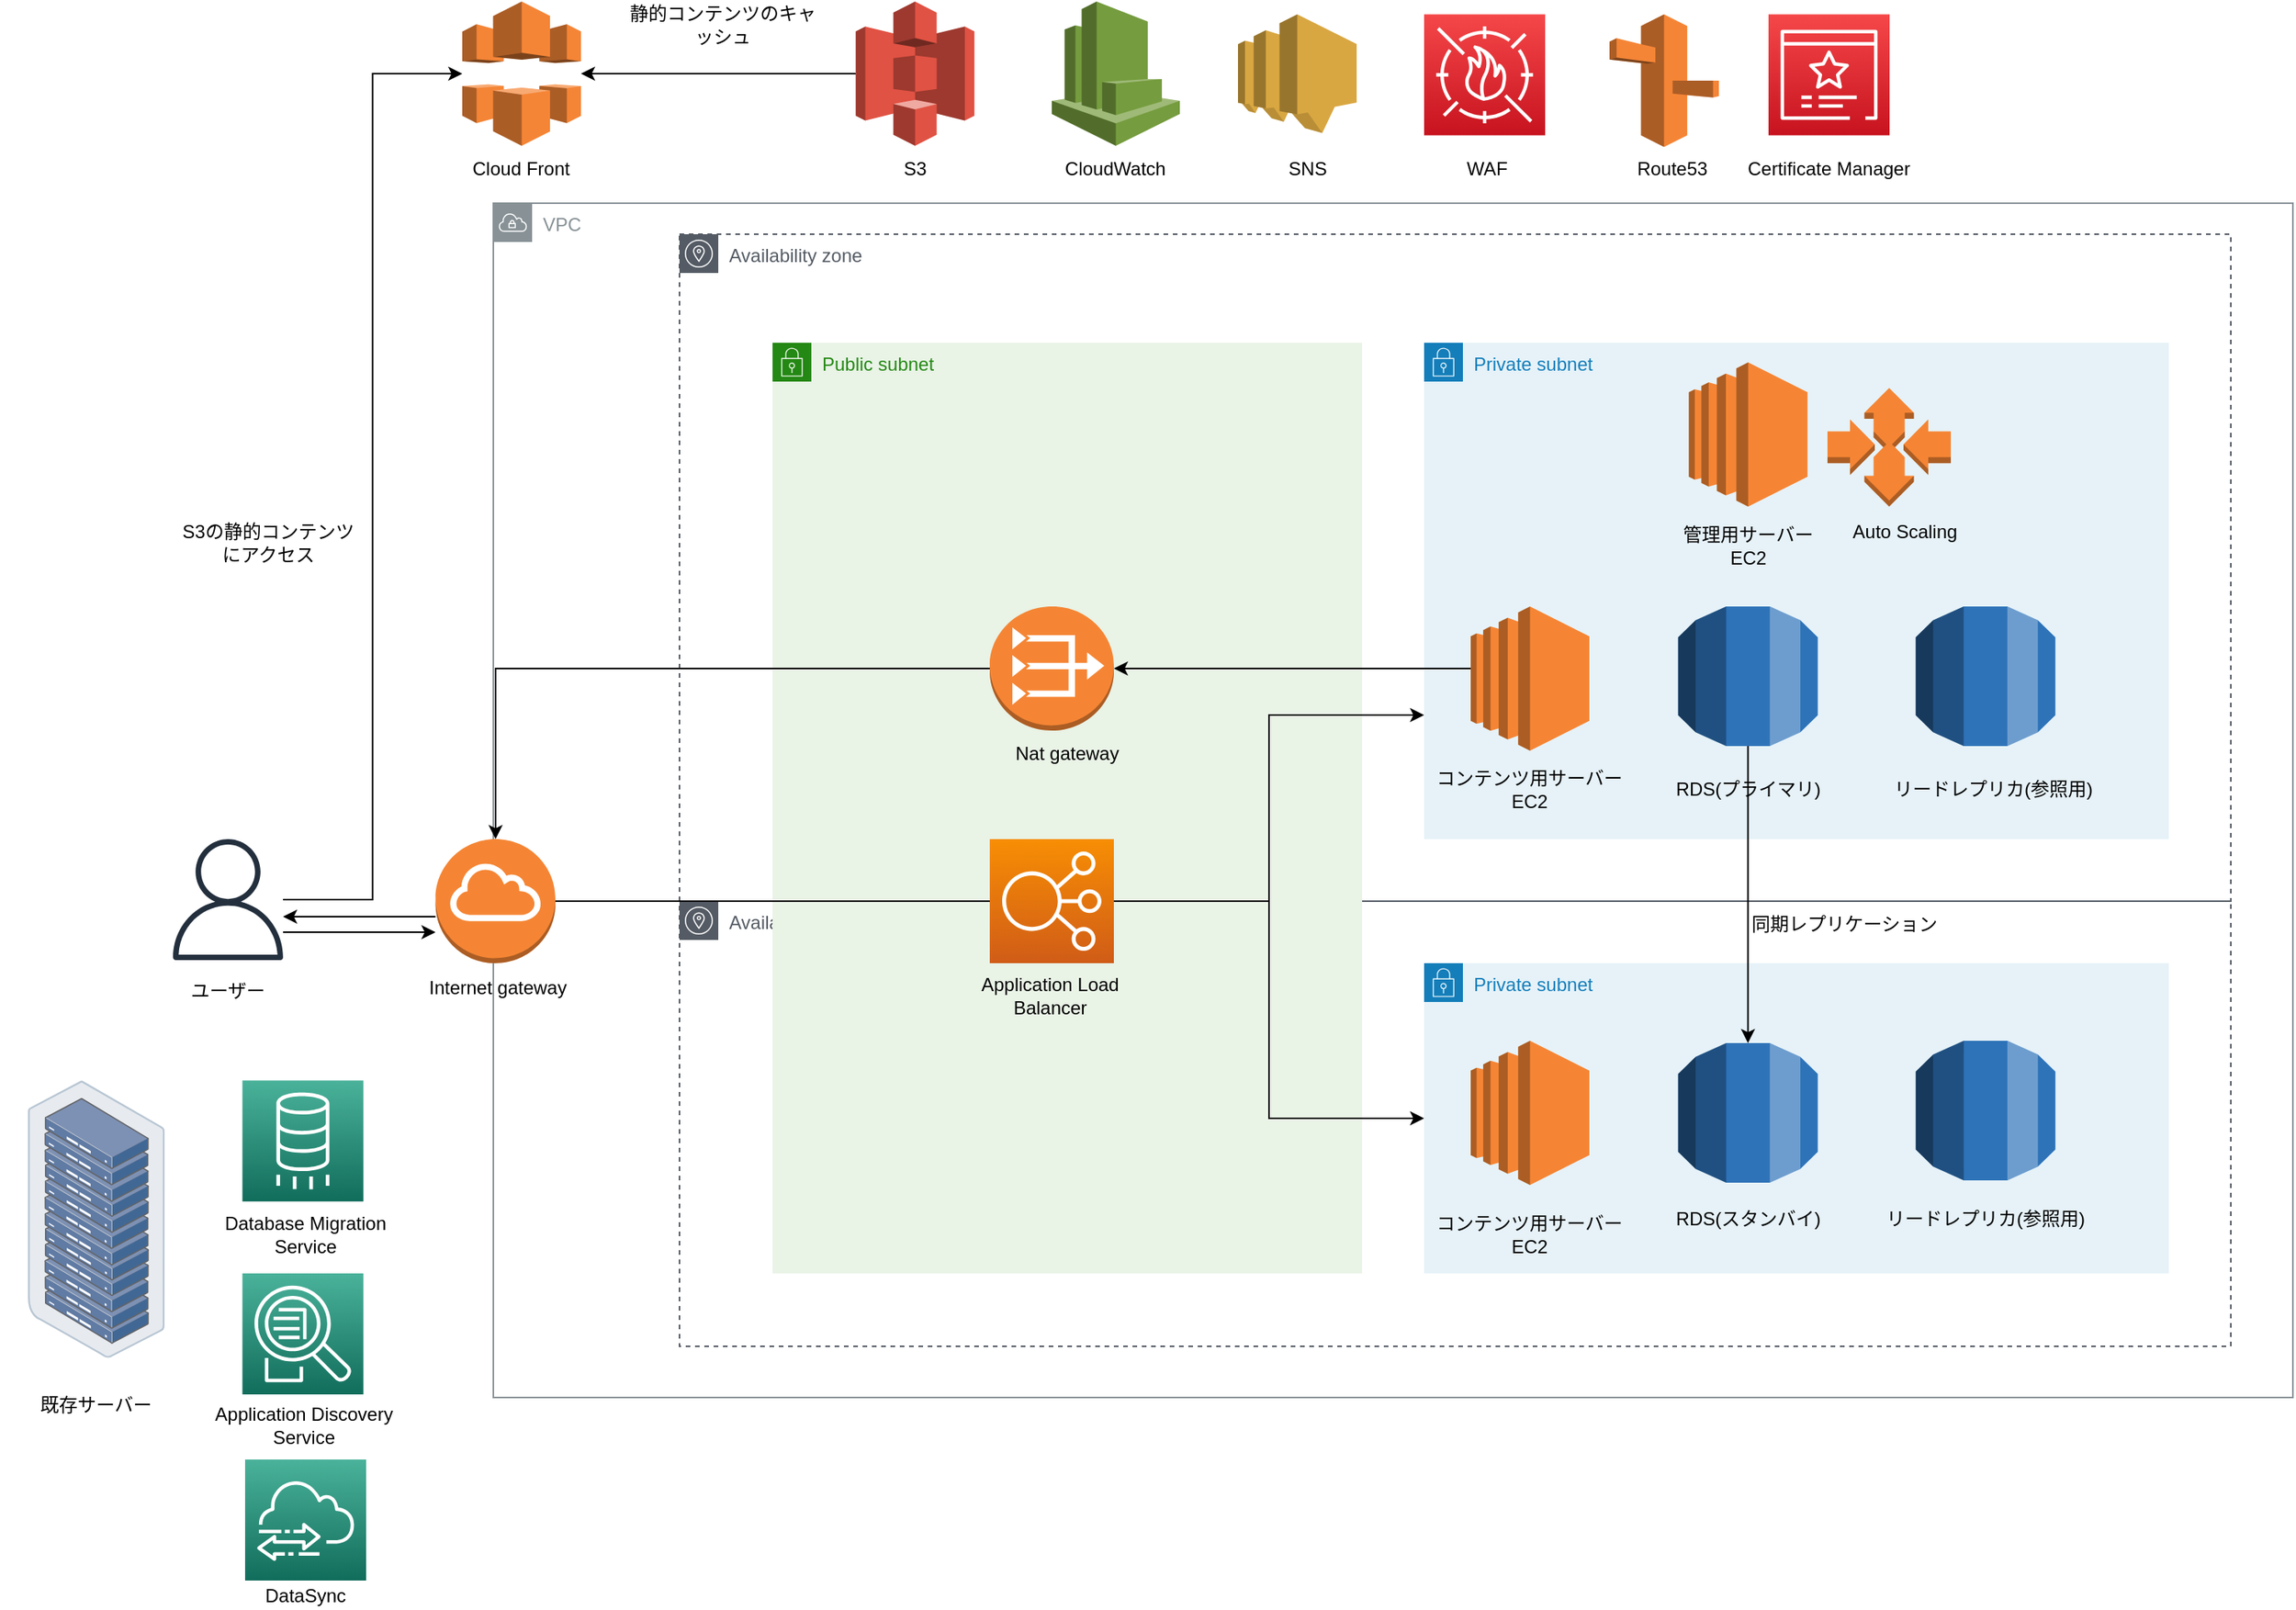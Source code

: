 <mxfile version="15.9.1" type="github"><diagram id="Ht1M8jgEwFfnCIfOTk4-" name="Page-1"><mxGraphModel dx="1584" dy="1747" grid="1" gridSize="10" guides="1" tooltips="1" connect="1" arrows="1" fold="1" page="1" pageScale="1" pageWidth="1169" pageHeight="827" math="0" shadow="0"><root><mxCell id="0"/><mxCell id="1" parent="0"/><mxCell id="udk5n26C1pjDY-JprWzj-97" value="VPC" style="sketch=0;outlineConnect=0;gradientColor=none;html=1;whiteSpace=wrap;fontSize=12;fontStyle=0;shape=mxgraph.aws4.group;grIcon=mxgraph.aws4.group_vpc;strokeColor=#879196;fillColor=none;verticalAlign=top;align=left;spacingLeft=30;fontColor=#879196;dashed=0;" vertex="1" parent="1"><mxGeometry x="360" y="-90" width="1160" height="770" as="geometry"/></mxCell><mxCell id="udk5n26C1pjDY-JprWzj-50" value="Availability zone" style="sketch=0;outlineConnect=0;gradientColor=none;html=1;whiteSpace=wrap;fontSize=12;fontStyle=0;shape=mxgraph.aws4.group;grIcon=mxgraph.aws4.group_availability_zone;strokeColor=#545B64;fillColor=none;verticalAlign=top;align=left;spacingLeft=30;fontColor=#545B64;dashed=1;" vertex="1" parent="1"><mxGeometry x="480" y="-70" width="1000" height="430" as="geometry"/></mxCell><mxCell id="udk5n26C1pjDY-JprWzj-51" value="Availability zone" style="sketch=0;outlineConnect=0;gradientColor=none;html=1;whiteSpace=wrap;fontSize=12;fontStyle=0;shape=mxgraph.aws4.group;grIcon=mxgraph.aws4.group_availability_zone;strokeColor=#545B64;fillColor=none;verticalAlign=top;align=left;spacingLeft=30;fontColor=#545B64;dashed=1;" vertex="1" parent="1"><mxGeometry x="480" y="360" width="1000" height="287" as="geometry"/></mxCell><mxCell id="udk5n26C1pjDY-JprWzj-5" value="Public subnet" style="points=[[0,0],[0.25,0],[0.5,0],[0.75,0],[1,0],[1,0.25],[1,0.5],[1,0.75],[1,1],[0.75,1],[0.5,1],[0.25,1],[0,1],[0,0.75],[0,0.5],[0,0.25]];outlineConnect=0;gradientColor=none;html=1;whiteSpace=wrap;fontSize=12;fontStyle=0;shape=mxgraph.aws4.group;grIcon=mxgraph.aws4.group_security_group;grStroke=0;strokeColor=#248814;fillColor=#E9F3E6;verticalAlign=top;align=left;spacingLeft=30;fontColor=#248814;dashed=0;" vertex="1" parent="1"><mxGeometry x="540" width="380" height="600" as="geometry"/></mxCell><mxCell id="udk5n26C1pjDY-JprWzj-1" value="Internet gateway" style="rounded=0;whiteSpace=wrap;html=1;strokeColor=none;fillColor=none;" vertex="1" parent="1"><mxGeometry x="300" y="408" width="125.5" height="16" as="geometry"/></mxCell><mxCell id="udk5n26C1pjDY-JprWzj-86" style="edgeStyle=orthogonalEdgeStyle;rounded=0;orthogonalLoop=1;jettySize=auto;html=1;" edge="1" parent="1" source="ygpWJmOn4cqh4si9Hx68-1" target="ygpWJmOn4cqh4si9Hx68-3"><mxGeometry relative="1" as="geometry"><Array as="points"><mxPoint x="300" y="380"/><mxPoint x="300" y="380"/></Array></mxGeometry></mxCell><mxCell id="udk5n26C1pjDY-JprWzj-101" style="edgeStyle=orthogonalEdgeStyle;rounded=0;orthogonalLoop=1;jettySize=auto;html=1;entryX=0;entryY=0.5;entryDx=0;entryDy=0;entryPerimeter=0;" edge="1" parent="1" source="ygpWJmOn4cqh4si9Hx68-1" target="udk5n26C1pjDY-JprWzj-72"><mxGeometry relative="1" as="geometry"/></mxCell><mxCell id="ygpWJmOn4cqh4si9Hx68-1" value="" style="sketch=0;outlineConnect=0;fontColor=#232F3E;gradientColor=none;fillColor=#232F3D;strokeColor=none;dashed=0;verticalLabelPosition=bottom;verticalAlign=top;align=center;html=1;fontSize=12;fontStyle=0;aspect=fixed;pointerEvents=1;shape=mxgraph.aws4.user;" parent="1" vertex="1"><mxGeometry x="150" y="320" width="78" height="78" as="geometry"/></mxCell><mxCell id="udk5n26C1pjDY-JprWzj-88" style="edgeStyle=orthogonalEdgeStyle;rounded=0;orthogonalLoop=1;jettySize=auto;html=1;" edge="1" parent="1" source="ygpWJmOn4cqh4si9Hx68-3" target="ygpWJmOn4cqh4si9Hx68-1"><mxGeometry relative="1" as="geometry"><Array as="points"><mxPoint x="280" y="370"/><mxPoint x="280" y="370"/></Array></mxGeometry></mxCell><mxCell id="ygpWJmOn4cqh4si9Hx68-3" value="" style="outlineConnect=0;dashed=0;verticalLabelPosition=bottom;verticalAlign=top;align=center;html=1;shape=mxgraph.aws3.internet_gateway;fillColor=#F58534;gradientColor=none;" parent="1" vertex="1"><mxGeometry x="322.75" y="320" width="77.25" height="80" as="geometry"/></mxCell><mxCell id="udk5n26C1pjDY-JprWzj-2" value="" style="endArrow=none;html=1;rounded=0;" edge="1" parent="1" target="udk5n26C1pjDY-JprWzj-3"><mxGeometry width="50" height="50" relative="1" as="geometry"><mxPoint x="400" y="360" as="sourcePoint"/><mxPoint x="440" y="360" as="targetPoint"/><Array as="points"><mxPoint x="430" y="360"/></Array></mxGeometry></mxCell><mxCell id="udk5n26C1pjDY-JprWzj-70" style="edgeStyle=orthogonalEdgeStyle;rounded=0;orthogonalLoop=1;jettySize=auto;html=1;entryX=0;entryY=0.75;entryDx=0;entryDy=0;" edge="1" parent="1" source="udk5n26C1pjDY-JprWzj-3" target="udk5n26C1pjDY-JprWzj-7"><mxGeometry relative="1" as="geometry"/></mxCell><mxCell id="udk5n26C1pjDY-JprWzj-71" style="edgeStyle=orthogonalEdgeStyle;rounded=0;orthogonalLoop=1;jettySize=auto;html=1;" edge="1" parent="1" source="udk5n26C1pjDY-JprWzj-3" target="udk5n26C1pjDY-JprWzj-8"><mxGeometry relative="1" as="geometry"/></mxCell><mxCell id="udk5n26C1pjDY-JprWzj-3" value="" style="sketch=0;points=[[0,0,0],[0.25,0,0],[0.5,0,0],[0.75,0,0],[1,0,0],[0,1,0],[0.25,1,0],[0.5,1,0],[0.75,1,0],[1,1,0],[0,0.25,0],[0,0.5,0],[0,0.75,0],[1,0.25,0],[1,0.5,0],[1,0.75,0]];outlineConnect=0;fontColor=#232F3E;gradientColor=#F78E04;gradientDirection=north;fillColor=#D05C17;strokeColor=#ffffff;dashed=0;verticalLabelPosition=bottom;verticalAlign=top;align=center;html=1;fontSize=12;fontStyle=0;aspect=fixed;shape=mxgraph.aws4.resourceIcon;resIcon=mxgraph.aws4.elastic_load_balancing;" vertex="1" parent="1"><mxGeometry x="680" y="320" width="80" height="80" as="geometry"/></mxCell><mxCell id="udk5n26C1pjDY-JprWzj-4" value="Application Load Balancer" style="rounded=0;whiteSpace=wrap;html=1;strokeColor=none;fillColor=none;" vertex="1" parent="1"><mxGeometry x="657.13" y="408" width="123.75" height="25" as="geometry"/></mxCell><mxCell id="udk5n26C1pjDY-JprWzj-7" value="Private subnet" style="points=[[0,0],[0.25,0],[0.5,0],[0.75,0],[1,0],[1,0.25],[1,0.5],[1,0.75],[1,1],[0.75,1],[0.5,1],[0.25,1],[0,1],[0,0.75],[0,0.5],[0,0.25]];outlineConnect=0;gradientColor=none;html=1;whiteSpace=wrap;fontSize=12;fontStyle=0;shape=mxgraph.aws4.group;grIcon=mxgraph.aws4.group_security_group;grStroke=0;strokeColor=#147EBA;fillColor=#E6F2F8;verticalAlign=top;align=left;spacingLeft=30;fontColor=#147EBA;dashed=0;" vertex="1" parent="1"><mxGeometry x="960" width="480" height="320" as="geometry"/></mxCell><mxCell id="udk5n26C1pjDY-JprWzj-8" value="Private subnet" style="points=[[0,0],[0.25,0],[0.5,0],[0.75,0],[1,0],[1,0.25],[1,0.5],[1,0.75],[1,1],[0.75,1],[0.5,1],[0.25,1],[0,1],[0,0.75],[0,0.5],[0,0.25]];outlineConnect=0;gradientColor=none;html=1;whiteSpace=wrap;fontSize=12;fontStyle=0;shape=mxgraph.aws4.group;grIcon=mxgraph.aws4.group_security_group;grStroke=0;strokeColor=#147EBA;fillColor=#E6F2F8;verticalAlign=top;align=left;spacingLeft=30;fontColor=#147EBA;dashed=0;" vertex="1" parent="1"><mxGeometry x="960" y="400" width="480" height="200" as="geometry"/></mxCell><mxCell id="udk5n26C1pjDY-JprWzj-84" style="edgeStyle=orthogonalEdgeStyle;rounded=0;orthogonalLoop=1;jettySize=auto;html=1;" edge="1" parent="1" source="udk5n26C1pjDY-JprWzj-9" target="udk5n26C1pjDY-JprWzj-83"><mxGeometry relative="1" as="geometry"><Array as="points"><mxPoint x="930" y="210"/><mxPoint x="930" y="210"/></Array></mxGeometry></mxCell><mxCell id="udk5n26C1pjDY-JprWzj-9" value="" style="outlineConnect=0;dashed=0;verticalLabelPosition=bottom;verticalAlign=top;align=center;html=1;shape=mxgraph.aws3.ec2;fillColor=#F58534;gradientColor=none;" vertex="1" parent="1"><mxGeometry x="990" y="170" width="76.5" height="93" as="geometry"/></mxCell><mxCell id="udk5n26C1pjDY-JprWzj-11" value="" style="outlineConnect=0;dashed=0;verticalLabelPosition=bottom;verticalAlign=top;align=center;html=1;shape=mxgraph.aws3.ec2;fillColor=#F58534;gradientColor=none;" vertex="1" parent="1"><mxGeometry x="990" y="450" width="76.5" height="93" as="geometry"/></mxCell><mxCell id="udk5n26C1pjDY-JprWzj-14" value="コンテンツ用サーバーEC2" style="rounded=0;whiteSpace=wrap;html=1;strokeColor=none;fillColor=none;" vertex="1" parent="1"><mxGeometry x="966.25" y="273.38" width="123.75" height="30" as="geometry"/></mxCell><mxCell id="udk5n26C1pjDY-JprWzj-19" value="コンテンツ用サーバーEC2" style="rounded=0;whiteSpace=wrap;html=1;strokeColor=none;fillColor=none;" vertex="1" parent="1"><mxGeometry x="966.38" y="560" width="123.75" height="30" as="geometry"/></mxCell><mxCell id="udk5n26C1pjDY-JprWzj-24" style="edgeStyle=orthogonalEdgeStyle;rounded=0;orthogonalLoop=1;jettySize=auto;html=1;exitX=0.5;exitY=1;exitDx=0;exitDy=0;" edge="1" parent="1"><mxGeometry relative="1" as="geometry"><mxPoint x="843.755" y="580" as="sourcePoint"/><mxPoint x="843.755" y="580" as="targetPoint"/></mxGeometry></mxCell><mxCell id="udk5n26C1pjDY-JprWzj-48" style="edgeStyle=orthogonalEdgeStyle;rounded=0;orthogonalLoop=1;jettySize=auto;html=1;exitX=0.5;exitY=1;exitDx=0;exitDy=0;exitPerimeter=0;" edge="1" parent="1" source="udk5n26C1pjDY-JprWzj-27" target="udk5n26C1pjDY-JprWzj-36"><mxGeometry relative="1" as="geometry"/></mxCell><mxCell id="udk5n26C1pjDY-JprWzj-27" value="" style="outlineConnect=0;dashed=0;verticalLabelPosition=bottom;verticalAlign=top;align=center;html=1;shape=mxgraph.aws3.rds;fillColor=#2E73B8;gradientColor=none;" vertex="1" parent="1"><mxGeometry x="1123.75" y="170" width="90" height="90" as="geometry"/></mxCell><mxCell id="udk5n26C1pjDY-JprWzj-30" value="" style="outlineConnect=0;dashed=0;verticalLabelPosition=bottom;verticalAlign=top;align=center;html=1;shape=mxgraph.aws3.rds;fillColor=#2E73B8;gradientColor=none;" vertex="1" parent="1"><mxGeometry x="1276.87" y="170" width="90" height="90" as="geometry"/></mxCell><mxCell id="udk5n26C1pjDY-JprWzj-36" value="" style="outlineConnect=0;dashed=0;verticalLabelPosition=bottom;verticalAlign=top;align=center;html=1;shape=mxgraph.aws3.rds;fillColor=#2E73B8;gradientColor=none;" vertex="1" parent="1"><mxGeometry x="1123.75" y="451.5" width="90" height="90" as="geometry"/></mxCell><mxCell id="udk5n26C1pjDY-JprWzj-39" value="" style="outlineConnect=0;dashed=0;verticalLabelPosition=bottom;verticalAlign=top;align=center;html=1;shape=mxgraph.aws3.rds;fillColor=#2E73B8;gradientColor=none;" vertex="1" parent="1"><mxGeometry x="1276.89" y="450" width="90" height="90" as="geometry"/></mxCell><mxCell id="udk5n26C1pjDY-JprWzj-43" value="RDS(スタンバイ)" style="rounded=0;whiteSpace=wrap;html=1;strokeColor=none;fillColor=none;" vertex="1" parent="1"><mxGeometry x="1106.88" y="550" width="123.75" height="30" as="geometry"/></mxCell><mxCell id="udk5n26C1pjDY-JprWzj-45" value="リードレプリカ(参照用)" style="rounded=0;whiteSpace=wrap;html=1;strokeColor=none;fillColor=none;" vertex="1" parent="1"><mxGeometry x="1260.01" y="273.38" width="133.76" height="30" as="geometry"/></mxCell><mxCell id="udk5n26C1pjDY-JprWzj-46" value="リードレプリカ(参照用)" style="rounded=0;whiteSpace=wrap;html=1;strokeColor=none;fillColor=none;" vertex="1" parent="1"><mxGeometry x="1254.99" y="550" width="133.76" height="30" as="geometry"/></mxCell><mxCell id="udk5n26C1pjDY-JprWzj-44" value="RDS(プライマリ)" style="rounded=0;whiteSpace=wrap;html=1;strokeColor=none;fillColor=none;" vertex="1" parent="1"><mxGeometry x="1106.88" y="273.38" width="123.75" height="30" as="geometry"/></mxCell><mxCell id="udk5n26C1pjDY-JprWzj-49" value="同期レプリケーション" style="rounded=0;whiteSpace=wrap;html=1;strokeColor=none;fillColor=none;" vertex="1" parent="1"><mxGeometry x="1169.0" y="360" width="123.75" height="30" as="geometry"/></mxCell><mxCell id="udk5n26C1pjDY-JprWzj-52" value="ユーザー" style="rounded=0;whiteSpace=wrap;html=1;strokeColor=none;fillColor=none;" vertex="1" parent="1"><mxGeometry x="127.13" y="402.5" width="123.75" height="30" as="geometry"/></mxCell><mxCell id="udk5n26C1pjDY-JprWzj-53" value="" style="points=[];aspect=fixed;html=1;align=center;shadow=0;dashed=0;image;image=img/lib/allied_telesis/storage/Datacenter_Server_Rack.svg;fillColor=none;" vertex="1" parent="1"><mxGeometry x="60" y="475.6" width="88.2" height="178.8" as="geometry"/></mxCell><mxCell id="udk5n26C1pjDY-JprWzj-55" value="Database Migration Service" style="rounded=0;whiteSpace=wrap;html=1;strokeColor=none;fillColor=none;" vertex="1" parent="1"><mxGeometry x="176.25" y="567" width="125.5" height="16" as="geometry"/></mxCell><mxCell id="udk5n26C1pjDY-JprWzj-58" value="Application Discovery Service" style="rounded=0;whiteSpace=wrap;html=1;strokeColor=none;fillColor=none;" vertex="1" parent="1"><mxGeometry x="174.5" y="690" width="125.5" height="16" as="geometry"/></mxCell><mxCell id="udk5n26C1pjDY-JprWzj-59" value="" style="sketch=0;points=[[0,0,0],[0.25,0,0],[0.5,0,0],[0.75,0,0],[1,0,0],[0,1,0],[0.25,1,0],[0.5,1,0],[0.75,1,0],[1,1,0],[0,0.25,0],[0,0.5,0],[0,0.75,0],[1,0.25,0],[1,0.5,0],[1,0.75,0]];outlineConnect=0;fontColor=#232F3E;gradientColor=#4AB29A;gradientDirection=north;fillColor=#116D5B;strokeColor=#ffffff;dashed=0;verticalLabelPosition=bottom;verticalAlign=top;align=center;html=1;fontSize=12;fontStyle=0;aspect=fixed;shape=mxgraph.aws4.resourceIcon;resIcon=mxgraph.aws4.datasync;" vertex="1" parent="1"><mxGeometry x="200" y="720" width="78" height="78" as="geometry"/></mxCell><mxCell id="udk5n26C1pjDY-JprWzj-60" value="DataSync" style="rounded=0;whiteSpace=wrap;html=1;strokeColor=none;fillColor=none;" vertex="1" parent="1"><mxGeometry x="176.25" y="800" width="125.5" height="16" as="geometry"/></mxCell><mxCell id="udk5n26C1pjDY-JprWzj-61" value="" style="sketch=0;points=[[0,0,0],[0.25,0,0],[0.5,0,0],[0.75,0,0],[1,0,0],[0,1,0],[0.25,1,0],[0.5,1,0],[0.75,1,0],[1,1,0],[0,0.25,0],[0,0.5,0],[0,0.75,0],[1,0.25,0],[1,0.5,0],[1,0.75,0]];outlineConnect=0;fontColor=#232F3E;gradientColor=#4AB29A;gradientDirection=north;fillColor=#116D5B;strokeColor=#ffffff;dashed=0;verticalLabelPosition=bottom;verticalAlign=top;align=center;html=1;fontSize=12;fontStyle=0;aspect=fixed;shape=mxgraph.aws4.resourceIcon;resIcon=mxgraph.aws4.database_migration_service;" vertex="1" parent="1"><mxGeometry x="198.25" y="475.6" width="78" height="78" as="geometry"/></mxCell><mxCell id="udk5n26C1pjDY-JprWzj-62" value="" style="sketch=0;points=[[0,0,0],[0.25,0,0],[0.5,0,0],[0.75,0,0],[1,0,0],[0,1,0],[0.25,1,0],[0.5,1,0],[0.75,1,0],[1,1,0],[0,0.25,0],[0,0.5,0],[0,0.75,0],[1,0.25,0],[1,0.5,0],[1,0.75,0]];outlineConnect=0;fontColor=#232F3E;gradientColor=#4AB29A;gradientDirection=north;fillColor=#116D5B;strokeColor=#ffffff;dashed=0;verticalLabelPosition=bottom;verticalAlign=top;align=center;html=1;fontSize=12;fontStyle=0;aspect=fixed;shape=mxgraph.aws4.resourceIcon;resIcon=mxgraph.aws4.application_discovery_service;" vertex="1" parent="1"><mxGeometry x="198.25" y="600" width="78" height="78" as="geometry"/></mxCell><mxCell id="udk5n26C1pjDY-JprWzj-64" value="既存サーバー" style="rounded=0;whiteSpace=wrap;html=1;strokeColor=none;fillColor=none;" vertex="1" parent="1"><mxGeometry x="42.22" y="670" width="123.75" height="30" as="geometry"/></mxCell><mxCell id="udk5n26C1pjDY-JprWzj-65" value="" style="outlineConnect=0;dashed=0;verticalLabelPosition=bottom;verticalAlign=top;align=center;html=1;shape=mxgraph.aws3.ec2;fillColor=#F58534;gradientColor=none;" vertex="1" parent="1"><mxGeometry x="1130.63" y="12.62" width="76.5" height="93" as="geometry"/></mxCell><mxCell id="udk5n26C1pjDY-JprWzj-66" value="管理用サーバー&lt;br&gt;EC2" style="rounded=0;whiteSpace=wrap;html=1;strokeColor=none;fillColor=none;" vertex="1" parent="1"><mxGeometry x="1106.88" y="116" width="123.75" height="30" as="geometry"/></mxCell><mxCell id="udk5n26C1pjDY-JprWzj-67" value="" style="outlineConnect=0;dashed=0;verticalLabelPosition=bottom;verticalAlign=top;align=center;html=1;shape=mxgraph.aws3.auto_scaling;fillColor=#F58534;gradientColor=none;" vertex="1" parent="1"><mxGeometry x="1220" y="29.12" width="79.5" height="76.5" as="geometry"/></mxCell><mxCell id="udk5n26C1pjDY-JprWzj-68" value="Auto Scaling" style="rounded=0;whiteSpace=wrap;html=1;strokeColor=none;fillColor=none;" vertex="1" parent="1"><mxGeometry x="1207.13" y="114" width="125.5" height="16" as="geometry"/></mxCell><mxCell id="udk5n26C1pjDY-JprWzj-72" value="" style="outlineConnect=0;dashed=0;verticalLabelPosition=bottom;verticalAlign=top;align=center;html=1;shape=mxgraph.aws3.cloudfront;fillColor=#F58536;gradientColor=none;" vertex="1" parent="1"><mxGeometry x="340" y="-220" width="76.5" height="93" as="geometry"/></mxCell><mxCell id="udk5n26C1pjDY-JprWzj-73" value="Cloud Front" style="rounded=0;whiteSpace=wrap;html=1;strokeColor=none;fillColor=none;" vertex="1" parent="1"><mxGeometry x="316.38" y="-127" width="123.75" height="30" as="geometry"/></mxCell><mxCell id="udk5n26C1pjDY-JprWzj-75" value="" style="outlineConnect=0;dashed=0;verticalLabelPosition=bottom;verticalAlign=top;align=center;html=1;shape=mxgraph.aws3.cloudwatch;fillColor=#759C3E;gradientColor=none;" vertex="1" parent="1"><mxGeometry x="720" y="-220" width="82.5" height="93" as="geometry"/></mxCell><mxCell id="udk5n26C1pjDY-JprWzj-98" style="edgeStyle=orthogonalEdgeStyle;rounded=0;orthogonalLoop=1;jettySize=auto;html=1;entryX=1;entryY=0.5;entryDx=0;entryDy=0;entryPerimeter=0;" edge="1" parent="1" source="udk5n26C1pjDY-JprWzj-77" target="udk5n26C1pjDY-JprWzj-72"><mxGeometry relative="1" as="geometry"/></mxCell><mxCell id="udk5n26C1pjDY-JprWzj-77" value="" style="outlineConnect=0;dashed=0;verticalLabelPosition=bottom;verticalAlign=top;align=center;html=1;shape=mxgraph.aws3.s3;fillColor=#E05243;gradientColor=none;" vertex="1" parent="1"><mxGeometry x="593.62" y="-220" width="76.5" height="93" as="geometry"/></mxCell><mxCell id="udk5n26C1pjDY-JprWzj-78" value="" style="outlineConnect=0;dashed=0;verticalLabelPosition=bottom;verticalAlign=top;align=center;html=1;shape=mxgraph.aws3.sns;fillColor=#D9A741;gradientColor=none;" vertex="1" parent="1"><mxGeometry x="840" y="-211.75" width="76.5" height="76.5" as="geometry"/></mxCell><mxCell id="udk5n26C1pjDY-JprWzj-79" value="S3" style="rounded=0;whiteSpace=wrap;html=1;strokeColor=none;fillColor=none;" vertex="1" parent="1"><mxGeometry x="570.0" y="-127" width="123.75" height="30" as="geometry"/></mxCell><mxCell id="udk5n26C1pjDY-JprWzj-81" value="CloudWatch" style="rounded=0;whiteSpace=wrap;html=1;strokeColor=none;fillColor=none;" vertex="1" parent="1"><mxGeometry x="699.37" y="-127" width="123.75" height="30" as="geometry"/></mxCell><mxCell id="udk5n26C1pjDY-JprWzj-82" value="SNS" style="rounded=0;whiteSpace=wrap;html=1;strokeColor=none;fillColor=none;" vertex="1" parent="1"><mxGeometry x="823.12" y="-127" width="123.75" height="30" as="geometry"/></mxCell><mxCell id="udk5n26C1pjDY-JprWzj-85" style="edgeStyle=orthogonalEdgeStyle;rounded=0;orthogonalLoop=1;jettySize=auto;html=1;" edge="1" parent="1" source="udk5n26C1pjDY-JprWzj-83" target="ygpWJmOn4cqh4si9Hx68-3"><mxGeometry relative="1" as="geometry"/></mxCell><mxCell id="udk5n26C1pjDY-JprWzj-83" value="" style="outlineConnect=0;dashed=0;verticalLabelPosition=bottom;verticalAlign=top;align=center;html=1;shape=mxgraph.aws3.vpc_nat_gateway;fillColor=#F58534;gradientColor=none;" vertex="1" parent="1"><mxGeometry x="680" y="170" width="80" height="80" as="geometry"/></mxCell><mxCell id="udk5n26C1pjDY-JprWzj-89" value="Nat gateway" style="rounded=0;whiteSpace=wrap;html=1;strokeColor=none;fillColor=none;" vertex="1" parent="1"><mxGeometry x="667.25" y="257.38" width="125.5" height="16" as="geometry"/></mxCell><mxCell id="udk5n26C1pjDY-JprWzj-90" value="" style="sketch=0;points=[[0,0,0],[0.25,0,0],[0.5,0,0],[0.75,0,0],[1,0,0],[0,1,0],[0.25,1,0],[0.5,1,0],[0.75,1,0],[1,1,0],[0,0.25,0],[0,0.5,0],[0,0.75,0],[1,0.25,0],[1,0.5,0],[1,0.75,0]];outlineConnect=0;fontColor=#232F3E;gradientColor=#F54749;gradientDirection=north;fillColor=#C7131F;strokeColor=#ffffff;dashed=0;verticalLabelPosition=bottom;verticalAlign=top;align=center;html=1;fontSize=12;fontStyle=0;aspect=fixed;shape=mxgraph.aws4.resourceIcon;resIcon=mxgraph.aws4.waf;" vertex="1" parent="1"><mxGeometry x="960" y="-211.75" width="78" height="78" as="geometry"/></mxCell><mxCell id="udk5n26C1pjDY-JprWzj-91" value="" style="outlineConnect=0;dashed=0;verticalLabelPosition=bottom;verticalAlign=top;align=center;html=1;shape=mxgraph.aws3.route_53;fillColor=#F58536;gradientColor=none;" vertex="1" parent="1"><mxGeometry x="1079.5" y="-211.75" width="70.5" height="85.5" as="geometry"/></mxCell><mxCell id="udk5n26C1pjDY-JprWzj-92" value="" style="sketch=0;points=[[0,0,0],[0.25,0,0],[0.5,0,0],[0.75,0,0],[1,0,0],[0,1,0],[0.25,1,0],[0.5,1,0],[0.75,1,0],[1,1,0],[0,0.25,0],[0,0.5,0],[0,0.75,0],[1,0.25,0],[1,0.5,0],[1,0.75,0]];outlineConnect=0;fontColor=#232F3E;gradientColor=#F54749;gradientDirection=north;fillColor=#C7131F;strokeColor=#ffffff;dashed=0;verticalLabelPosition=bottom;verticalAlign=top;align=center;html=1;fontSize=12;fontStyle=0;aspect=fixed;shape=mxgraph.aws4.resourceIcon;resIcon=mxgraph.aws4.certificate_manager_3;" vertex="1" parent="1"><mxGeometry x="1182.01" y="-211.75" width="78" height="78" as="geometry"/></mxCell><mxCell id="udk5n26C1pjDY-JprWzj-94" value="&amp;nbsp;WAF" style="rounded=0;whiteSpace=wrap;html=1;strokeColor=none;fillColor=none;" vertex="1" parent="1"><mxGeometry x="937.12" y="-127" width="123.75" height="30" as="geometry"/></mxCell><mxCell id="udk5n26C1pjDY-JprWzj-95" value="Route53" style="rounded=0;whiteSpace=wrap;html=1;strokeColor=none;fillColor=none;" vertex="1" parent="1"><mxGeometry x="1058.26" y="-127" width="123.75" height="30" as="geometry"/></mxCell><mxCell id="udk5n26C1pjDY-JprWzj-96" value="Certificate Manager" style="rounded=0;whiteSpace=wrap;html=1;strokeColor=none;fillColor=none;" vertex="1" parent="1"><mxGeometry x="1159.14" y="-127" width="123.75" height="30" as="geometry"/></mxCell><mxCell id="udk5n26C1pjDY-JprWzj-99" value="静的コンテンツのキャッシュ" style="rounded=0;whiteSpace=wrap;html=1;strokeColor=none;fillColor=none;" vertex="1" parent="1"><mxGeometry x="446.25" y="-220" width="123.75" height="30" as="geometry"/></mxCell><mxCell id="udk5n26C1pjDY-JprWzj-102" value="S3の静的コンテンツにアクセス" style="rounded=0;whiteSpace=wrap;html=1;strokeColor=none;fillColor=none;" vertex="1" parent="1"><mxGeometry x="152.5" y="114" width="123.75" height="30" as="geometry"/></mxCell></root></mxGraphModel></diagram></mxfile>